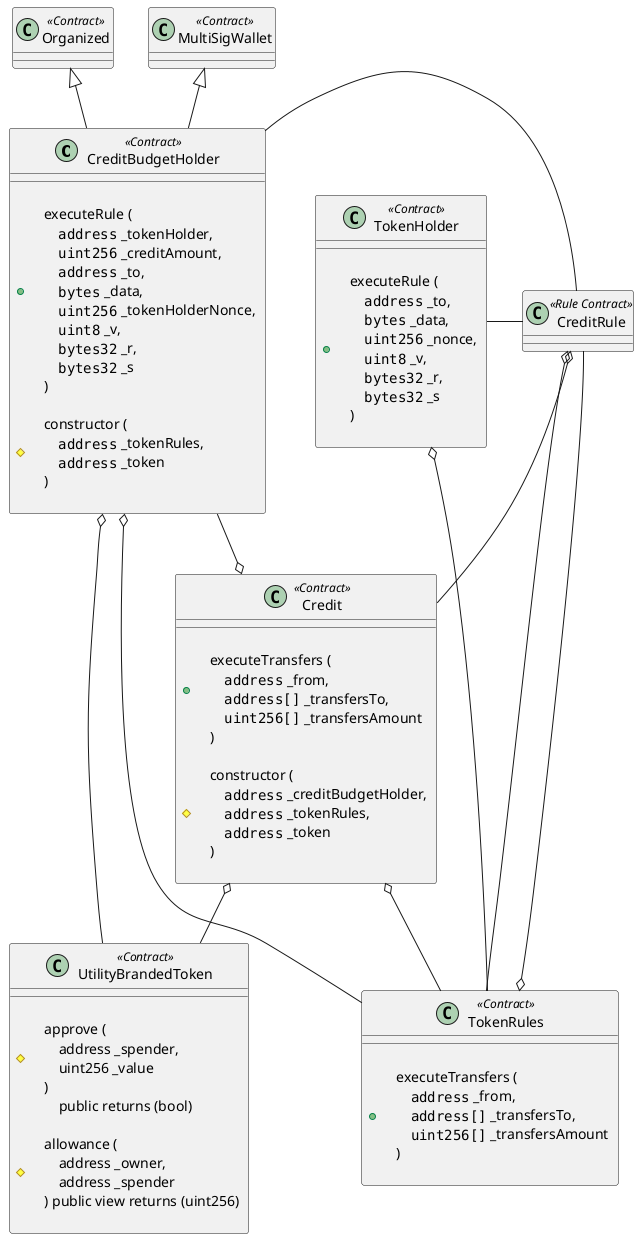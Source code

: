@startuml credit-class-diagram

class CreditBudgetHolder <<Contract>> {
    +\n\
    executeRule ( \n\
        ""address"" _tokenHolder, \n\
        ""uint256"" _creditAmount, \n\
        ""address"" _to, \n\
        ""bytes"" _data, \n\
        ""uint256"" _tokenHolderNonce, \n\
        ""uint8"" _v, \n\
        ""bytes32"" _r, \n\
        ""bytes32"" _s \n\
    )
    #\n\
    constructor ( \n\
        ""address"" _tokenRules, \n\
        ""address"" _token \n\
    ) \n
}

class TokenHolder <<Contract>> {
    +\n\
    executeRule ( \n\
        ""address"" _to, \n\
        ""bytes"" _data, \n\
        ""uint256"" _nonce, \n\
        ""uint8"" _v, \n\
        ""bytes32"" _r, \n\
        ""bytes32"" _s \n\
    ) \n
}

class Credit <<Contract>> {
    +\n\
    executeTransfers ( \n\
        ""address"" _from, \n\
        ""address[]"" _transfersTo, \n\
        ""uint256[]"" _transfersAmount \n\
    )
    #\n\
    constructor ( \n\
        ""address"" _creditBudgetHolder, \n\
        ""address"" _tokenRules, \n\
        ""address"" _token \n\
    ) \n
}

class UtilityBrandedToken <<Contract>> {
    #\n\
    approve ( \n\
        address _spender, \n\
        uint256 _value \n\
    ) \n\
        public returns (bool)
    #\n\
    allowance ( \n\
        address _owner, \n\
        address _spender \n\
    ) public view returns (uint256) \n
}

class CreditRule <<Rule Contract>>

class TokenRules <<Contract>> {
    +\n\
    executeTransfers ( \n\
        ""address"" _from, \n\
        ""address[]"" _transfersTo, \n\
        ""uint256[]"" _transfersAmount \n\
    ) \n
}

class Organized <<Contract>>

class MultiSigWallet <<Contract>>

together {
    class Organized
    class MultiSigWallet
    class CreditBudgetHolder
}

together {
    class Credit
    class CreditRule
}

Organized <|-- CreditBudgetHolder
MultiSigWallet <|-- CreditBudgetHolder

CreditBudgetHolder o-- TokenRules
CreditBudgetHolder o-- UtilityBrandedToken
TokenHolder o-- TokenRules
CreditRule o-- TokenRules
CreditRule o-- Credit
Credit o-- CreditBudgetHolder
Credit o-- TokenRules
TokenRules o-- CreditRule
Credit o-- UtilityBrandedToken

CreditBudgetHolder - CreditRule
TokenHolder - CreditRule

@enduml
